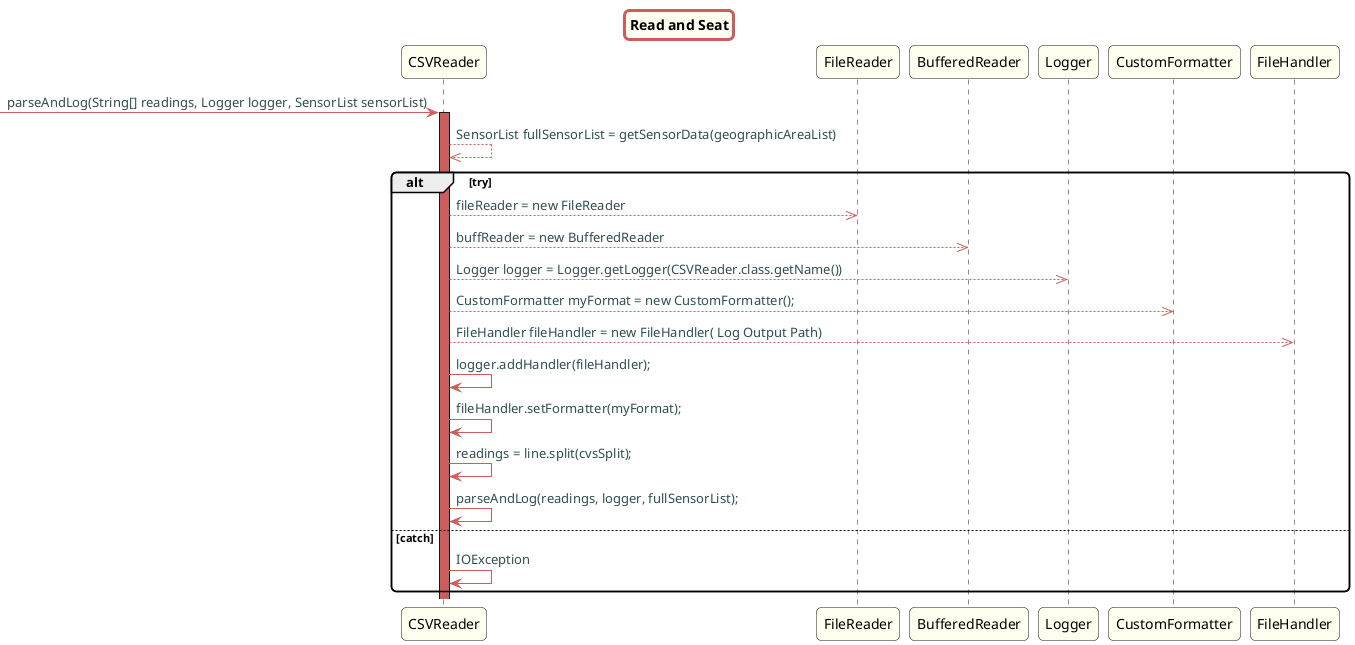 @startuml

title Read and Seat

skinparam titleBorderRoundCorner 10
skinparam titleBorderThickness 3
skinparam titleBorderColor indianred
skinparam titleBackgroundColor ivory
skinparam FontName quicksand

skinparam actor {
  BorderColor indianred
  }

skinparam sequence {
  LifeLineBackgroundColor indianred
  ParticipantBackgroundColor ivory
}

skinparam roundcorner 10

skinparam component {
  arrowThickness 1
  ArrowFontName Verdana
  ArrowColor indianred
  ArrowFontColor darkslategrey
}




-> CSVReader: parseAndLog(String[] readings, Logger logger, SensorList sensorList)
activate CSVReader

CSVReader -->> CSVReader: SensorList fullSensorList = getSensorData(geographicAreaList)

alt try

CSVReader -->> FileReader: fileReader = new FileReader
CSVReader -->> BufferedReader: buffReader = new BufferedReader
CSVReader -->> Logger: Logger logger = Logger.getLogger(CSVReader.class.getName())
CSVReader -->> CustomFormatter: CustomFormatter myFormat = new CustomFormatter();
CSVReader -->> FileHandler: FileHandler fileHandler = new FileHandler( Log Output Path)
CSVReader -> CSVReader: logger.addHandler(fileHandler);
CSVReader -> CSVReader: fileHandler.setFormatter(myFormat);
CSVReader -> CSVReader: readings = line.split(cvsSplit);
CSVReader -> CSVReader: parseAndLog(readings, logger, fullSensorList);

else catch
CSVReader -> CSVReader: IOException

end

@enduml